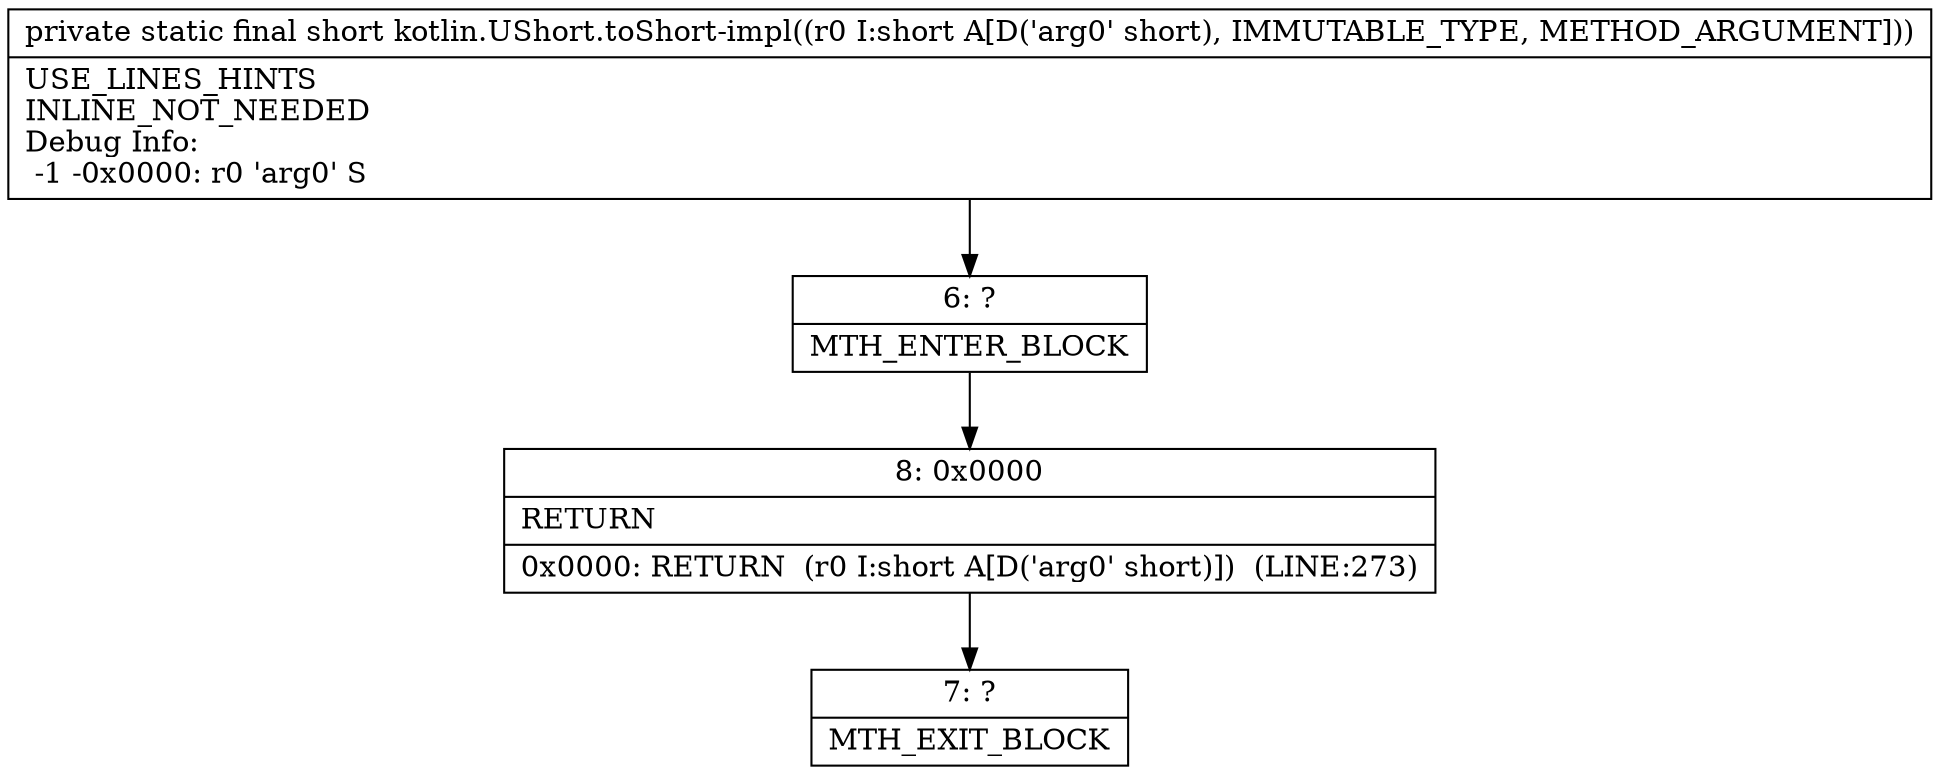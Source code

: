 digraph "CFG forkotlin.UShort.toShort\-impl(S)S" {
Node_6 [shape=record,label="{6\:\ ?|MTH_ENTER_BLOCK\l}"];
Node_8 [shape=record,label="{8\:\ 0x0000|RETURN\l|0x0000: RETURN  (r0 I:short A[D('arg0' short)])  (LINE:273)\l}"];
Node_7 [shape=record,label="{7\:\ ?|MTH_EXIT_BLOCK\l}"];
MethodNode[shape=record,label="{private static final short kotlin.UShort.toShort\-impl((r0 I:short A[D('arg0' short), IMMUTABLE_TYPE, METHOD_ARGUMENT]))  | USE_LINES_HINTS\lINLINE_NOT_NEEDED\lDebug Info:\l  \-1 \-0x0000: r0 'arg0' S\l}"];
MethodNode -> Node_6;Node_6 -> Node_8;
Node_8 -> Node_7;
}

